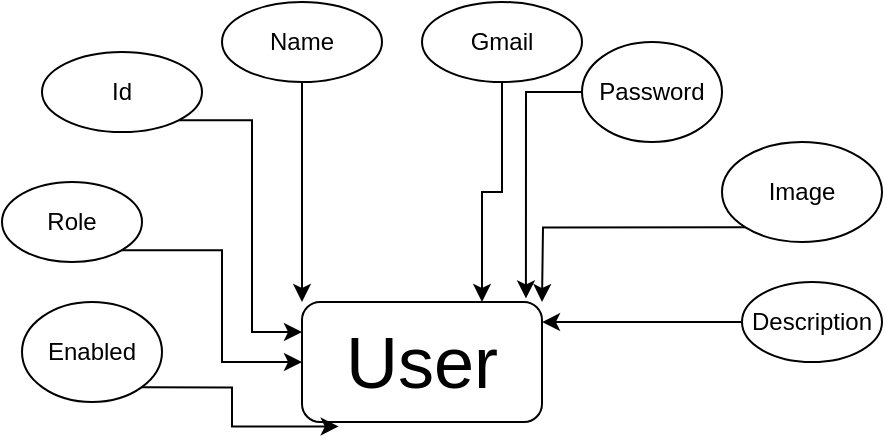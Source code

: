 <mxfile version="14.5.3" type="github">
  <diagram id="RAXaa_qyTKvwoBHxl4EI" name="Page-1">
    <mxGraphModel dx="1038" dy="491" grid="1" gridSize="10" guides="1" tooltips="1" connect="1" arrows="1" fold="1" page="1" pageScale="1" pageWidth="827" pageHeight="1169" math="0" shadow="0">
      <root>
        <mxCell id="0" />
        <mxCell id="1" parent="0" />
        <mxCell id="8u4y7HGkXJNniN7mV6PD-2" value="&lt;font style=&quot;font-size: 36px&quot;&gt;User&lt;/font&gt;" style="rounded=1;whiteSpace=wrap;html=1;" vertex="1" parent="1">
          <mxGeometry x="170" y="220" width="120" height="60" as="geometry" />
        </mxCell>
        <mxCell id="8u4y7HGkXJNniN7mV6PD-18" style="edgeStyle=orthogonalEdgeStyle;rounded=0;orthogonalLoop=1;jettySize=auto;html=1;exitX=1;exitY=1;exitDx=0;exitDy=0;entryX=0;entryY=0.25;entryDx=0;entryDy=0;" edge="1" parent="1" source="8u4y7HGkXJNniN7mV6PD-3" target="8u4y7HGkXJNniN7mV6PD-2">
          <mxGeometry relative="1" as="geometry" />
        </mxCell>
        <mxCell id="8u4y7HGkXJNniN7mV6PD-3" value="Id" style="ellipse;whiteSpace=wrap;html=1;" vertex="1" parent="1">
          <mxGeometry x="40" y="95" width="80" height="40" as="geometry" />
        </mxCell>
        <mxCell id="8u4y7HGkXJNniN7mV6PD-14" style="edgeStyle=orthogonalEdgeStyle;rounded=0;orthogonalLoop=1;jettySize=auto;html=1;exitX=0.5;exitY=1;exitDx=0;exitDy=0;entryX=0;entryY=0;entryDx=0;entryDy=0;" edge="1" parent="1" source="8u4y7HGkXJNniN7mV6PD-4" target="8u4y7HGkXJNniN7mV6PD-2">
          <mxGeometry relative="1" as="geometry" />
        </mxCell>
        <mxCell id="8u4y7HGkXJNniN7mV6PD-4" value="Name" style="ellipse;whiteSpace=wrap;html=1;" vertex="1" parent="1">
          <mxGeometry x="130" y="70" width="80" height="40" as="geometry" />
        </mxCell>
        <mxCell id="8u4y7HGkXJNniN7mV6PD-15" style="edgeStyle=orthogonalEdgeStyle;rounded=0;orthogonalLoop=1;jettySize=auto;html=1;exitX=0.5;exitY=1;exitDx=0;exitDy=0;entryX=0.75;entryY=0;entryDx=0;entryDy=0;" edge="1" parent="1" source="8u4y7HGkXJNniN7mV6PD-5" target="8u4y7HGkXJNniN7mV6PD-2">
          <mxGeometry relative="1" as="geometry" />
        </mxCell>
        <mxCell id="8u4y7HGkXJNniN7mV6PD-5" value="Gmail" style="ellipse;whiteSpace=wrap;html=1;" vertex="1" parent="1">
          <mxGeometry x="230" y="70" width="80" height="40" as="geometry" />
        </mxCell>
        <mxCell id="8u4y7HGkXJNniN7mV6PD-16" style="edgeStyle=orthogonalEdgeStyle;rounded=0;orthogonalLoop=1;jettySize=auto;html=1;entryX=0.933;entryY=-0.03;entryDx=0;entryDy=0;entryPerimeter=0;" edge="1" parent="1" source="8u4y7HGkXJNniN7mV6PD-7" target="8u4y7HGkXJNniN7mV6PD-2">
          <mxGeometry relative="1" as="geometry" />
        </mxCell>
        <mxCell id="8u4y7HGkXJNniN7mV6PD-7" value="Password" style="ellipse;whiteSpace=wrap;html=1;" vertex="1" parent="1">
          <mxGeometry x="310" y="90" width="70" height="50" as="geometry" />
        </mxCell>
        <mxCell id="8u4y7HGkXJNniN7mV6PD-17" style="edgeStyle=orthogonalEdgeStyle;rounded=0;orthogonalLoop=1;jettySize=auto;html=1;exitX=0;exitY=1;exitDx=0;exitDy=0;" edge="1" parent="1" source="8u4y7HGkXJNniN7mV6PD-8">
          <mxGeometry relative="1" as="geometry">
            <mxPoint x="290" y="220" as="targetPoint" />
          </mxGeometry>
        </mxCell>
        <mxCell id="8u4y7HGkXJNniN7mV6PD-8" value="Image" style="ellipse;whiteSpace=wrap;html=1;" vertex="1" parent="1">
          <mxGeometry x="380" y="140" width="80" height="50" as="geometry" />
        </mxCell>
        <mxCell id="8u4y7HGkXJNniN7mV6PD-19" style="edgeStyle=orthogonalEdgeStyle;rounded=0;orthogonalLoop=1;jettySize=auto;html=1;exitX=1;exitY=1;exitDx=0;exitDy=0;entryX=0;entryY=0.5;entryDx=0;entryDy=0;" edge="1" parent="1" source="8u4y7HGkXJNniN7mV6PD-9" target="8u4y7HGkXJNniN7mV6PD-2">
          <mxGeometry relative="1" as="geometry" />
        </mxCell>
        <mxCell id="8u4y7HGkXJNniN7mV6PD-9" value="Role" style="ellipse;whiteSpace=wrap;html=1;" vertex="1" parent="1">
          <mxGeometry x="20" y="160" width="70" height="40" as="geometry" />
        </mxCell>
        <mxCell id="8u4y7HGkXJNniN7mV6PD-13" style="edgeStyle=orthogonalEdgeStyle;rounded=0;orthogonalLoop=1;jettySize=auto;html=1;entryX=1;entryY=0.167;entryDx=0;entryDy=0;entryPerimeter=0;" edge="1" parent="1" source="8u4y7HGkXJNniN7mV6PD-10" target="8u4y7HGkXJNniN7mV6PD-2">
          <mxGeometry relative="1" as="geometry">
            <mxPoint x="300" y="230" as="targetPoint" />
          </mxGeometry>
        </mxCell>
        <mxCell id="8u4y7HGkXJNniN7mV6PD-10" value="Description" style="ellipse;whiteSpace=wrap;html=1;" vertex="1" parent="1">
          <mxGeometry x="390" y="210" width="70" height="40" as="geometry" />
        </mxCell>
        <mxCell id="8u4y7HGkXJNniN7mV6PD-20" style="edgeStyle=orthogonalEdgeStyle;rounded=0;orthogonalLoop=1;jettySize=auto;html=1;exitX=1;exitY=1;exitDx=0;exitDy=0;entryX=0.153;entryY=1.037;entryDx=0;entryDy=0;entryPerimeter=0;" edge="1" parent="1" source="8u4y7HGkXJNniN7mV6PD-11" target="8u4y7HGkXJNniN7mV6PD-2">
          <mxGeometry relative="1" as="geometry" />
        </mxCell>
        <mxCell id="8u4y7HGkXJNniN7mV6PD-11" value="Enabled" style="ellipse;whiteSpace=wrap;html=1;" vertex="1" parent="1">
          <mxGeometry x="30" y="220" width="70" height="50" as="geometry" />
        </mxCell>
      </root>
    </mxGraphModel>
  </diagram>
</mxfile>
